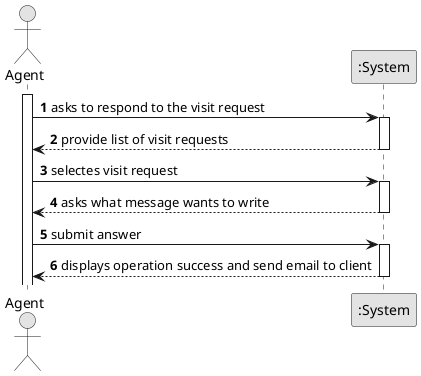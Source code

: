 @startuml
skinparam monochrome true
skinparam packageStyle rectangle
skinparam shadowing false



autonumber

actor "Agent" as Agent
participant ":System" as System

activate Agent

    Agent -> System : asks to respond to the visit request
    activate System

        System --> Agent : provide list of visit requests
    deactivate System

    Agent -> System : selectes visit request
    activate System

        System --> Agent :asks what message wants to write
    deactivate System

    Agent -> System : submit answer
        activate System

        System --> Agent : displays operation success and send email to client
    deactivate System

@enduml